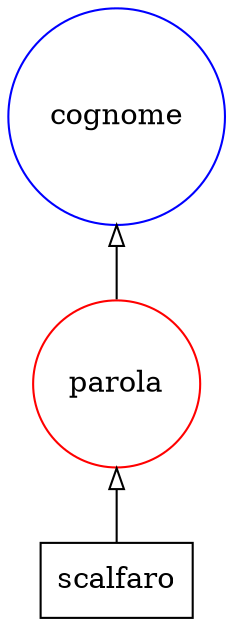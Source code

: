 digraph {
   rankdir=BT;
   edge [arrowhead=empty];

   subgraph {
      rank="source";
      edge [arrowhead=normal];
      node [shape=box];
      t28 [label="scalfaro"];
   }

   subgraph {
      rank="same";
      node [color=red,shape=circle];
      tag19 [label=parola]; 
   }

   subgraph {
      rank="same";
      node [color=blue,shape=circle];
      tag202 [label=cognome]; 
   }

   subgraph {
      rank="same";
      node [color=green,shape=circle];
   }

   subgraph {
      rank="same";
      node [color=orange,shape=circle];
   }
   tag19 -> tag202;
   t28 -> tag19;
}